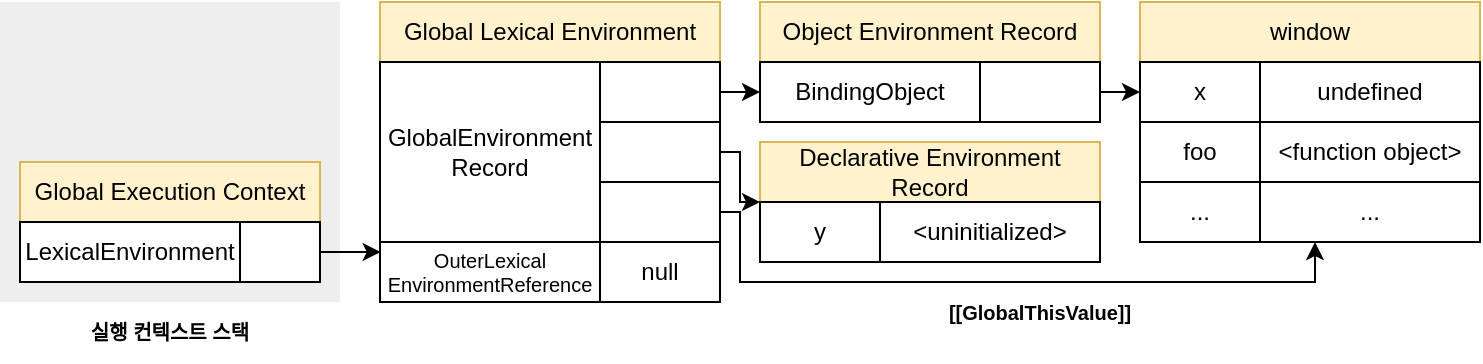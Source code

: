 <mxfile version="18.0.1" type="device"><diagram id="Tn2ZWbfIzLOtgBFlveQr" name="페이지-1"><mxGraphModel dx="651" dy="492" grid="1" gridSize="10" guides="1" tooltips="1" connect="1" arrows="1" fold="1" page="1" pageScale="1" pageWidth="827" pageHeight="1169" math="0" shadow="0"><root><mxCell id="0"/><mxCell id="1" parent="0"/><mxCell id="tA0olD0wVF67jOMoCvLB-1" value="" style="rounded=0;whiteSpace=wrap;html=1;fontSize=10;fillColor=#eeeeee;strokeColor=none;" parent="1" vertex="1"><mxGeometry x="40" y="480" width="170" height="150" as="geometry"/></mxCell><mxCell id="tA0olD0wVF67jOMoCvLB-2" value="Global Lexical Environment" style="rounded=0;whiteSpace=wrap;html=1;fillColor=#fff2cc;strokeColor=#d6b656;" parent="1" vertex="1"><mxGeometry x="230" y="480" width="170" height="30" as="geometry"/></mxCell><mxCell id="tA0olD0wVF67jOMoCvLB-3" style="edgeStyle=orthogonalEdgeStyle;rounded=0;orthogonalLoop=1;jettySize=auto;html=1;exitX=1;exitY=0.5;exitDx=0;exitDy=0;entryX=0;entryY=0;entryDx=0;entryDy=0;fontSize=10;startArrow=none;startFill=0;" parent="1" source="tA0olD0wVF67jOMoCvLB-4" target="tA0olD0wVF67jOMoCvLB-22" edge="1"><mxGeometry relative="1" as="geometry"><Array as="points"><mxPoint x="410" y="555"/><mxPoint x="410" y="580"/></Array></mxGeometry></mxCell><mxCell id="tA0olD0wVF67jOMoCvLB-4" value="" style="rounded=0;whiteSpace=wrap;html=1;" parent="1" vertex="1"><mxGeometry x="340" y="540" width="60" height="30" as="geometry"/></mxCell><mxCell id="tA0olD0wVF67jOMoCvLB-5" value="GlobalEnvironment&lt;br&gt;Record" style="rounded=0;whiteSpace=wrap;html=1;" parent="1" vertex="1"><mxGeometry x="230" y="510" width="110" height="90" as="geometry"/></mxCell><mxCell id="tA0olD0wVF67jOMoCvLB-6" style="edgeStyle=orthogonalEdgeStyle;rounded=0;orthogonalLoop=1;jettySize=auto;html=1;exitX=1;exitY=0.5;exitDx=0;exitDy=0;entryX=0.25;entryY=1;entryDx=0;entryDy=0;fontSize=10;startArrow=none;startFill=0;" parent="1" source="tA0olD0wVF67jOMoCvLB-7" target="tA0olD0wVF67jOMoCvLB-29" edge="1"><mxGeometry relative="1" as="geometry"><Array as="points"><mxPoint x="410" y="585"/><mxPoint x="410" y="620"/><mxPoint x="697" y="620"/></Array></mxGeometry></mxCell><mxCell id="tA0olD0wVF67jOMoCvLB-7" value="" style="rounded=0;whiteSpace=wrap;html=1;" parent="1" vertex="1"><mxGeometry x="340" y="570" width="60" height="30" as="geometry"/></mxCell><mxCell id="tA0olD0wVF67jOMoCvLB-8" value="&lt;font style=&quot;font-size: 10px;&quot;&gt;OuterLexical&lt;br style=&quot;font-size: 10px;&quot;&gt;EnvironmentReference&lt;/font&gt;" style="rounded=0;whiteSpace=wrap;html=1;fontSize=10;" parent="1" vertex="1"><mxGeometry x="230" y="600" width="110" height="30" as="geometry"/></mxCell><mxCell id="tA0olD0wVF67jOMoCvLB-9" value="Global Execution Context" style="rounded=0;whiteSpace=wrap;html=1;fillColor=#fff2cc;strokeColor=#d6b656;" parent="1" vertex="1"><mxGeometry x="50" y="560" width="150" height="30" as="geometry"/></mxCell><mxCell id="tA0olD0wVF67jOMoCvLB-10" value="" style="rounded=0;whiteSpace=wrap;html=1;" parent="1" vertex="1"><mxGeometry x="160" y="590" width="40" height="30" as="geometry"/></mxCell><mxCell id="tA0olD0wVF67jOMoCvLB-11" value="LexicalEnvironment" style="rounded=0;whiteSpace=wrap;html=1;" parent="1" vertex="1"><mxGeometry x="50" y="590" width="110" height="30" as="geometry"/></mxCell><mxCell id="tA0olD0wVF67jOMoCvLB-12" style="edgeStyle=orthogonalEdgeStyle;rounded=0;orthogonalLoop=1;jettySize=auto;html=1;exitX=1;exitY=0.5;exitDx=0;exitDy=0;entryX=0;entryY=0.5;entryDx=0;entryDy=0;fontSize=10;startArrow=none;startFill=0;" parent="1" source="tA0olD0wVF67jOMoCvLB-13" target="tA0olD0wVF67jOMoCvLB-18" edge="1"><mxGeometry relative="1" as="geometry"/></mxCell><mxCell id="tA0olD0wVF67jOMoCvLB-13" value="" style="rounded=0;whiteSpace=wrap;html=1;" parent="1" vertex="1"><mxGeometry x="340" y="510" width="60" height="30" as="geometry"/></mxCell><mxCell id="tA0olD0wVF67jOMoCvLB-14" value="null" style="rounded=0;whiteSpace=wrap;html=1;" parent="1" vertex="1"><mxGeometry x="340" y="600" width="60" height="30" as="geometry"/></mxCell><mxCell id="tA0olD0wVF67jOMoCvLB-15" value="" style="endArrow=classic;html=1;rounded=0;fontSize=10;exitX=1;exitY=0.5;exitDx=0;exitDy=0;entryX=0.003;entryY=0.167;entryDx=0;entryDy=0;entryPerimeter=0;" parent="1" source="tA0olD0wVF67jOMoCvLB-10" target="tA0olD0wVF67jOMoCvLB-8" edge="1"><mxGeometry width="50" height="50" relative="1" as="geometry"><mxPoint x="250" y="620" as="sourcePoint"/><mxPoint x="230" y="605" as="targetPoint"/></mxGeometry></mxCell><mxCell id="tA0olD0wVF67jOMoCvLB-16" value="&lt;b&gt;실행 컨텍스트 스택&lt;/b&gt;" style="text;html=1;strokeColor=none;fillColor=none;align=center;verticalAlign=middle;whiteSpace=wrap;rounded=0;fontSize=10;" parent="1" vertex="1"><mxGeometry x="75" y="630" width="100" height="30" as="geometry"/></mxCell><mxCell id="tA0olD0wVF67jOMoCvLB-17" value="Object Environment Record" style="rounded=0;whiteSpace=wrap;html=1;fillColor=#fff2cc;strokeColor=#d6b656;" parent="1" vertex="1"><mxGeometry x="420" y="480" width="170" height="30" as="geometry"/></mxCell><mxCell id="tA0olD0wVF67jOMoCvLB-18" value="BindingObject" style="rounded=0;whiteSpace=wrap;html=1;" parent="1" vertex="1"><mxGeometry x="420" y="510" width="110" height="30" as="geometry"/></mxCell><mxCell id="tA0olD0wVF67jOMoCvLB-31" style="edgeStyle=orthogonalEdgeStyle;rounded=0;orthogonalLoop=1;jettySize=auto;html=1;exitX=1;exitY=0.5;exitDx=0;exitDy=0;entryX=0;entryY=0.5;entryDx=0;entryDy=0;" parent="1" source="tA0olD0wVF67jOMoCvLB-19" target="tA0olD0wVF67jOMoCvLB-25" edge="1"><mxGeometry relative="1" as="geometry"/></mxCell><mxCell id="tA0olD0wVF67jOMoCvLB-19" value="" style="rounded=0;whiteSpace=wrap;html=1;" parent="1" vertex="1"><mxGeometry x="530" y="510" width="60" height="30" as="geometry"/></mxCell><mxCell id="tA0olD0wVF67jOMoCvLB-20" value="Declarative Environment Record" style="rounded=0;whiteSpace=wrap;html=1;fillColor=#fff2cc;strokeColor=#d6b656;" parent="1" vertex="1"><mxGeometry x="420" y="550" width="170" height="30" as="geometry"/></mxCell><mxCell id="tA0olD0wVF67jOMoCvLB-21" value="&amp;lt;uninitialized&amp;gt;" style="rounded=0;whiteSpace=wrap;html=1;" parent="1" vertex="1"><mxGeometry x="480" y="580" width="110" height="30" as="geometry"/></mxCell><mxCell id="tA0olD0wVF67jOMoCvLB-22" value="y" style="rounded=0;whiteSpace=wrap;html=1;" parent="1" vertex="1"><mxGeometry x="420" y="580" width="60" height="30" as="geometry"/></mxCell><mxCell id="tA0olD0wVF67jOMoCvLB-23" value="window" style="rounded=0;whiteSpace=wrap;html=1;fillColor=#fff2cc;strokeColor=#d6b656;" parent="1" vertex="1"><mxGeometry x="610" y="480" width="170" height="30" as="geometry"/></mxCell><mxCell id="tA0olD0wVF67jOMoCvLB-24" value="undefined" style="rounded=0;whiteSpace=wrap;html=1;" parent="1" vertex="1"><mxGeometry x="670" y="510" width="110" height="30" as="geometry"/></mxCell><mxCell id="tA0olD0wVF67jOMoCvLB-25" value="x" style="rounded=0;whiteSpace=wrap;html=1;" parent="1" vertex="1"><mxGeometry x="610" y="510" width="60" height="30" as="geometry"/></mxCell><mxCell id="tA0olD0wVF67jOMoCvLB-26" value="foo" style="rounded=0;whiteSpace=wrap;html=1;" parent="1" vertex="1"><mxGeometry x="610" y="540" width="60" height="30" as="geometry"/></mxCell><mxCell id="tA0olD0wVF67jOMoCvLB-27" value="..." style="rounded=0;whiteSpace=wrap;html=1;" parent="1" vertex="1"><mxGeometry x="610" y="570" width="60" height="30" as="geometry"/></mxCell><mxCell id="tA0olD0wVF67jOMoCvLB-28" value="&amp;lt;function object&amp;gt;" style="rounded=0;whiteSpace=wrap;html=1;" parent="1" vertex="1"><mxGeometry x="670" y="540" width="110" height="30" as="geometry"/></mxCell><mxCell id="tA0olD0wVF67jOMoCvLB-29" value="..." style="rounded=0;whiteSpace=wrap;html=1;" parent="1" vertex="1"><mxGeometry x="670" y="570" width="110" height="30" as="geometry"/></mxCell><mxCell id="tA0olD0wVF67jOMoCvLB-30" value="&lt;b&gt;[[GlobalThisValue]]&lt;/b&gt;" style="text;html=1;strokeColor=none;fillColor=none;align=center;verticalAlign=middle;whiteSpace=wrap;rounded=0;fontSize=10;" parent="1" vertex="1"><mxGeometry x="510" y="620" width="100" height="30" as="geometry"/></mxCell></root></mxGraphModel></diagram></mxfile>